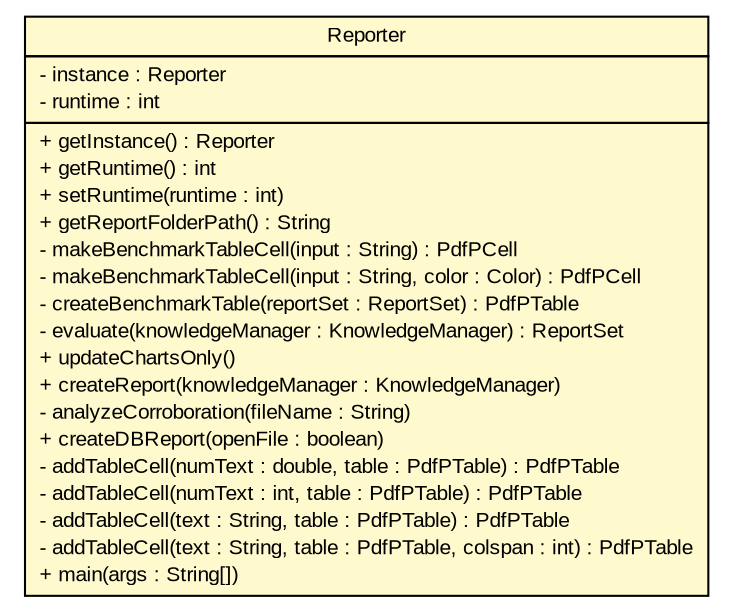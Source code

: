 #!/usr/local/bin/dot
#
# Class diagram 
# Generated by UMLGraph version 5.2 (http://www.umlgraph.org/)
#

digraph G {
	edge [fontname="arial",fontsize=10,labelfontname="arial",labelfontsize=10];
	node [fontname="arial",fontsize=10,shape=plaintext];
	nodesep=0.25;
	ranksep=0.5;
	// tud.iir.reporting.Reporter
	c52277 [label=<<table title="tud.iir.reporting.Reporter" border="0" cellborder="1" cellspacing="0" cellpadding="2" port="p" bgcolor="lemonChiffon" href="./Reporter.html">
		<tr><td><table border="0" cellspacing="0" cellpadding="1">
<tr><td align="center" balign="center"> Reporter </td></tr>
		</table></td></tr>
		<tr><td><table border="0" cellspacing="0" cellpadding="1">
<tr><td align="left" balign="left"> - instance : Reporter </td></tr>
<tr><td align="left" balign="left"> - runtime : int </td></tr>
		</table></td></tr>
		<tr><td><table border="0" cellspacing="0" cellpadding="1">
<tr><td align="left" balign="left"> + getInstance() : Reporter </td></tr>
<tr><td align="left" balign="left"> + getRuntime() : int </td></tr>
<tr><td align="left" balign="left"> + setRuntime(runtime : int) </td></tr>
<tr><td align="left" balign="left"> + getReportFolderPath() : String </td></tr>
<tr><td align="left" balign="left"> - makeBenchmarkTableCell(input : String) : PdfPCell </td></tr>
<tr><td align="left" balign="left"> - makeBenchmarkTableCell(input : String, color : Color) : PdfPCell </td></tr>
<tr><td align="left" balign="left"> - createBenchmarkTable(reportSet : ReportSet) : PdfPTable </td></tr>
<tr><td align="left" balign="left"> - evaluate(knowledgeManager : KnowledgeManager) : ReportSet </td></tr>
<tr><td align="left" balign="left"> + updateChartsOnly() </td></tr>
<tr><td align="left" balign="left"> + createReport(knowledgeManager : KnowledgeManager) </td></tr>
<tr><td align="left" balign="left"> - analyzeCorroboration(fileName : String) </td></tr>
<tr><td align="left" balign="left"> + createDBReport(openFile : boolean) </td></tr>
<tr><td align="left" balign="left"> - addTableCell(numText : double, table : PdfPTable) : PdfPTable </td></tr>
<tr><td align="left" balign="left"> - addTableCell(numText : int, table : PdfPTable) : PdfPTable </td></tr>
<tr><td align="left" balign="left"> - addTableCell(text : String, table : PdfPTable) : PdfPTable </td></tr>
<tr><td align="left" balign="left"> - addTableCell(text : String, table : PdfPTable, colspan : int) : PdfPTable </td></tr>
<tr><td align="left" balign="left"> + main(args : String[]) </td></tr>
		</table></td></tr>
		</table>>, fontname="arial", fontcolor="black", fontsize=10.0];
}

